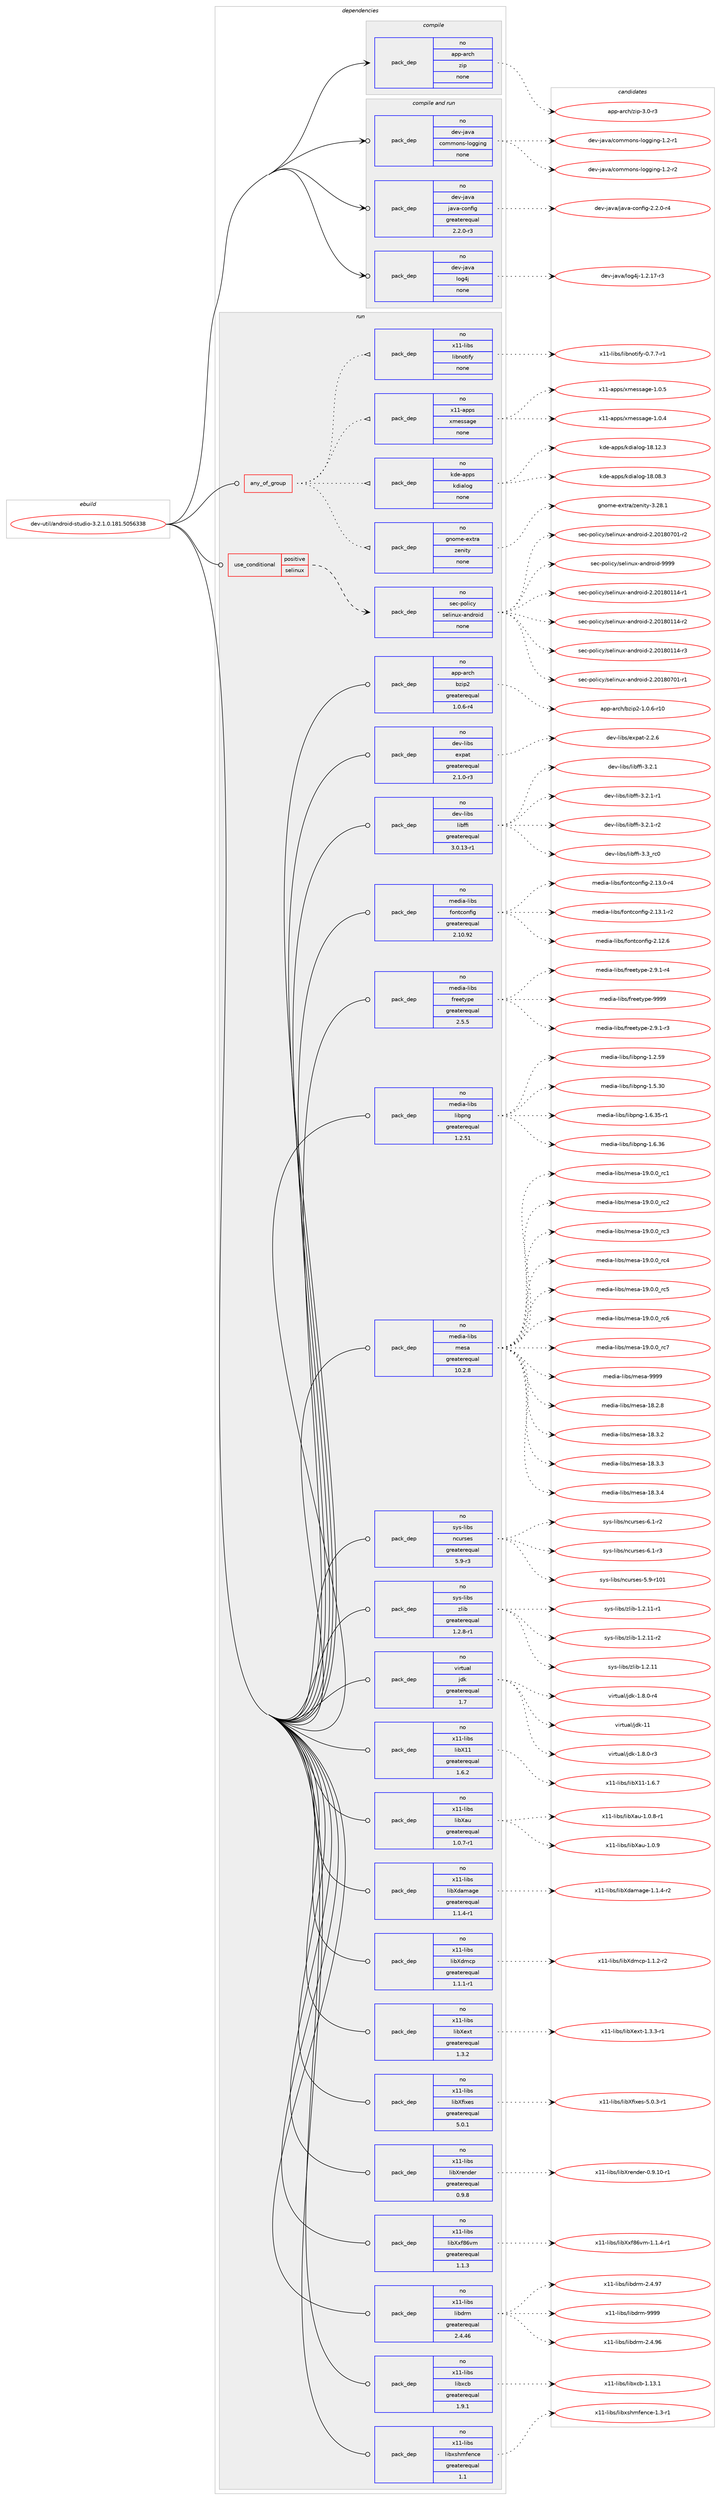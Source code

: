 digraph prolog {

# *************
# Graph options
# *************

newrank=true;
concentrate=true;
compound=true;
graph [rankdir=LR,fontname=Helvetica,fontsize=10,ranksep=1.5];#, ranksep=2.5, nodesep=0.2];
edge  [arrowhead=vee];
node  [fontname=Helvetica,fontsize=10];

# **********
# The ebuild
# **********

subgraph cluster_leftcol {
color=gray;
rank=same;
label=<<i>ebuild</i>>;
id [label="dev-util/android-studio-3.2.1.0.181.5056338", color=red, width=4, href="../dev-util/android-studio-3.2.1.0.181.5056338.svg"];
}

# ****************
# The dependencies
# ****************

subgraph cluster_midcol {
color=gray;
label=<<i>dependencies</i>>;
subgraph cluster_compile {
fillcolor="#eeeeee";
style=filled;
label=<<i>compile</i>>;
subgraph pack1093891 {
dependency1540532 [label=<<TABLE BORDER="0" CELLBORDER="1" CELLSPACING="0" CELLPADDING="4" WIDTH="220"><TR><TD ROWSPAN="6" CELLPADDING="30">pack_dep</TD></TR><TR><TD WIDTH="110">no</TD></TR><TR><TD>app-arch</TD></TR><TR><TD>zip</TD></TR><TR><TD>none</TD></TR><TR><TD></TD></TR></TABLE>>, shape=none, color=blue];
}
id:e -> dependency1540532:w [weight=20,style="solid",arrowhead="vee"];
}
subgraph cluster_compileandrun {
fillcolor="#eeeeee";
style=filled;
label=<<i>compile and run</i>>;
subgraph pack1093892 {
dependency1540533 [label=<<TABLE BORDER="0" CELLBORDER="1" CELLSPACING="0" CELLPADDING="4" WIDTH="220"><TR><TD ROWSPAN="6" CELLPADDING="30">pack_dep</TD></TR><TR><TD WIDTH="110">no</TD></TR><TR><TD>dev-java</TD></TR><TR><TD>commons-logging</TD></TR><TR><TD>none</TD></TR><TR><TD></TD></TR></TABLE>>, shape=none, color=blue];
}
id:e -> dependency1540533:w [weight=20,style="solid",arrowhead="odotvee"];
subgraph pack1093893 {
dependency1540534 [label=<<TABLE BORDER="0" CELLBORDER="1" CELLSPACING="0" CELLPADDING="4" WIDTH="220"><TR><TD ROWSPAN="6" CELLPADDING="30">pack_dep</TD></TR><TR><TD WIDTH="110">no</TD></TR><TR><TD>dev-java</TD></TR><TR><TD>java-config</TD></TR><TR><TD>greaterequal</TD></TR><TR><TD>2.2.0-r3</TD></TR></TABLE>>, shape=none, color=blue];
}
id:e -> dependency1540534:w [weight=20,style="solid",arrowhead="odotvee"];
subgraph pack1093894 {
dependency1540535 [label=<<TABLE BORDER="0" CELLBORDER="1" CELLSPACING="0" CELLPADDING="4" WIDTH="220"><TR><TD ROWSPAN="6" CELLPADDING="30">pack_dep</TD></TR><TR><TD WIDTH="110">no</TD></TR><TR><TD>dev-java</TD></TR><TR><TD>log4j</TD></TR><TR><TD>none</TD></TR><TR><TD></TD></TR></TABLE>>, shape=none, color=blue];
}
id:e -> dependency1540535:w [weight=20,style="solid",arrowhead="odotvee"];
}
subgraph cluster_run {
fillcolor="#eeeeee";
style=filled;
label=<<i>run</i>>;
subgraph any22996 {
dependency1540536 [label=<<TABLE BORDER="0" CELLBORDER="1" CELLSPACING="0" CELLPADDING="4"><TR><TD CELLPADDING="10">any_of_group</TD></TR></TABLE>>, shape=none, color=red];subgraph pack1093895 {
dependency1540537 [label=<<TABLE BORDER="0" CELLBORDER="1" CELLSPACING="0" CELLPADDING="4" WIDTH="220"><TR><TD ROWSPAN="6" CELLPADDING="30">pack_dep</TD></TR><TR><TD WIDTH="110">no</TD></TR><TR><TD>gnome-extra</TD></TR><TR><TD>zenity</TD></TR><TR><TD>none</TD></TR><TR><TD></TD></TR></TABLE>>, shape=none, color=blue];
}
dependency1540536:e -> dependency1540537:w [weight=20,style="dotted",arrowhead="oinv"];
subgraph pack1093896 {
dependency1540538 [label=<<TABLE BORDER="0" CELLBORDER="1" CELLSPACING="0" CELLPADDING="4" WIDTH="220"><TR><TD ROWSPAN="6" CELLPADDING="30">pack_dep</TD></TR><TR><TD WIDTH="110">no</TD></TR><TR><TD>kde-apps</TD></TR><TR><TD>kdialog</TD></TR><TR><TD>none</TD></TR><TR><TD></TD></TR></TABLE>>, shape=none, color=blue];
}
dependency1540536:e -> dependency1540538:w [weight=20,style="dotted",arrowhead="oinv"];
subgraph pack1093897 {
dependency1540539 [label=<<TABLE BORDER="0" CELLBORDER="1" CELLSPACING="0" CELLPADDING="4" WIDTH="220"><TR><TD ROWSPAN="6" CELLPADDING="30">pack_dep</TD></TR><TR><TD WIDTH="110">no</TD></TR><TR><TD>x11-apps</TD></TR><TR><TD>xmessage</TD></TR><TR><TD>none</TD></TR><TR><TD></TD></TR></TABLE>>, shape=none, color=blue];
}
dependency1540536:e -> dependency1540539:w [weight=20,style="dotted",arrowhead="oinv"];
subgraph pack1093898 {
dependency1540540 [label=<<TABLE BORDER="0" CELLBORDER="1" CELLSPACING="0" CELLPADDING="4" WIDTH="220"><TR><TD ROWSPAN="6" CELLPADDING="30">pack_dep</TD></TR><TR><TD WIDTH="110">no</TD></TR><TR><TD>x11-libs</TD></TR><TR><TD>libnotify</TD></TR><TR><TD>none</TD></TR><TR><TD></TD></TR></TABLE>>, shape=none, color=blue];
}
dependency1540536:e -> dependency1540540:w [weight=20,style="dotted",arrowhead="oinv"];
}
id:e -> dependency1540536:w [weight=20,style="solid",arrowhead="odot"];
subgraph cond423056 {
dependency1540541 [label=<<TABLE BORDER="0" CELLBORDER="1" CELLSPACING="0" CELLPADDING="4"><TR><TD ROWSPAN="3" CELLPADDING="10">use_conditional</TD></TR><TR><TD>positive</TD></TR><TR><TD>selinux</TD></TR></TABLE>>, shape=none, color=red];
subgraph pack1093899 {
dependency1540542 [label=<<TABLE BORDER="0" CELLBORDER="1" CELLSPACING="0" CELLPADDING="4" WIDTH="220"><TR><TD ROWSPAN="6" CELLPADDING="30">pack_dep</TD></TR><TR><TD WIDTH="110">no</TD></TR><TR><TD>sec-policy</TD></TR><TR><TD>selinux-android</TD></TR><TR><TD>none</TD></TR><TR><TD></TD></TR></TABLE>>, shape=none, color=blue];
}
dependency1540541:e -> dependency1540542:w [weight=20,style="dashed",arrowhead="vee"];
}
id:e -> dependency1540541:w [weight=20,style="solid",arrowhead="odot"];
subgraph pack1093900 {
dependency1540543 [label=<<TABLE BORDER="0" CELLBORDER="1" CELLSPACING="0" CELLPADDING="4" WIDTH="220"><TR><TD ROWSPAN="6" CELLPADDING="30">pack_dep</TD></TR><TR><TD WIDTH="110">no</TD></TR><TR><TD>app-arch</TD></TR><TR><TD>bzip2</TD></TR><TR><TD>greaterequal</TD></TR><TR><TD>1.0.6-r4</TD></TR></TABLE>>, shape=none, color=blue];
}
id:e -> dependency1540543:w [weight=20,style="solid",arrowhead="odot"];
subgraph pack1093901 {
dependency1540544 [label=<<TABLE BORDER="0" CELLBORDER="1" CELLSPACING="0" CELLPADDING="4" WIDTH="220"><TR><TD ROWSPAN="6" CELLPADDING="30">pack_dep</TD></TR><TR><TD WIDTH="110">no</TD></TR><TR><TD>dev-libs</TD></TR><TR><TD>expat</TD></TR><TR><TD>greaterequal</TD></TR><TR><TD>2.1.0-r3</TD></TR></TABLE>>, shape=none, color=blue];
}
id:e -> dependency1540544:w [weight=20,style="solid",arrowhead="odot"];
subgraph pack1093902 {
dependency1540545 [label=<<TABLE BORDER="0" CELLBORDER="1" CELLSPACING="0" CELLPADDING="4" WIDTH="220"><TR><TD ROWSPAN="6" CELLPADDING="30">pack_dep</TD></TR><TR><TD WIDTH="110">no</TD></TR><TR><TD>dev-libs</TD></TR><TR><TD>libffi</TD></TR><TR><TD>greaterequal</TD></TR><TR><TD>3.0.13-r1</TD></TR></TABLE>>, shape=none, color=blue];
}
id:e -> dependency1540545:w [weight=20,style="solid",arrowhead="odot"];
subgraph pack1093903 {
dependency1540546 [label=<<TABLE BORDER="0" CELLBORDER="1" CELLSPACING="0" CELLPADDING="4" WIDTH="220"><TR><TD ROWSPAN="6" CELLPADDING="30">pack_dep</TD></TR><TR><TD WIDTH="110">no</TD></TR><TR><TD>media-libs</TD></TR><TR><TD>fontconfig</TD></TR><TR><TD>greaterequal</TD></TR><TR><TD>2.10.92</TD></TR></TABLE>>, shape=none, color=blue];
}
id:e -> dependency1540546:w [weight=20,style="solid",arrowhead="odot"];
subgraph pack1093904 {
dependency1540547 [label=<<TABLE BORDER="0" CELLBORDER="1" CELLSPACING="0" CELLPADDING="4" WIDTH="220"><TR><TD ROWSPAN="6" CELLPADDING="30">pack_dep</TD></TR><TR><TD WIDTH="110">no</TD></TR><TR><TD>media-libs</TD></TR><TR><TD>freetype</TD></TR><TR><TD>greaterequal</TD></TR><TR><TD>2.5.5</TD></TR></TABLE>>, shape=none, color=blue];
}
id:e -> dependency1540547:w [weight=20,style="solid",arrowhead="odot"];
subgraph pack1093905 {
dependency1540548 [label=<<TABLE BORDER="0" CELLBORDER="1" CELLSPACING="0" CELLPADDING="4" WIDTH="220"><TR><TD ROWSPAN="6" CELLPADDING="30">pack_dep</TD></TR><TR><TD WIDTH="110">no</TD></TR><TR><TD>media-libs</TD></TR><TR><TD>libpng</TD></TR><TR><TD>greaterequal</TD></TR><TR><TD>1.2.51</TD></TR></TABLE>>, shape=none, color=blue];
}
id:e -> dependency1540548:w [weight=20,style="solid",arrowhead="odot"];
subgraph pack1093906 {
dependency1540549 [label=<<TABLE BORDER="0" CELLBORDER="1" CELLSPACING="0" CELLPADDING="4" WIDTH="220"><TR><TD ROWSPAN="6" CELLPADDING="30">pack_dep</TD></TR><TR><TD WIDTH="110">no</TD></TR><TR><TD>media-libs</TD></TR><TR><TD>mesa</TD></TR><TR><TD>greaterequal</TD></TR><TR><TD>10.2.8</TD></TR></TABLE>>, shape=none, color=blue];
}
id:e -> dependency1540549:w [weight=20,style="solid",arrowhead="odot"];
subgraph pack1093907 {
dependency1540550 [label=<<TABLE BORDER="0" CELLBORDER="1" CELLSPACING="0" CELLPADDING="4" WIDTH="220"><TR><TD ROWSPAN="6" CELLPADDING="30">pack_dep</TD></TR><TR><TD WIDTH="110">no</TD></TR><TR><TD>sys-libs</TD></TR><TR><TD>ncurses</TD></TR><TR><TD>greaterequal</TD></TR><TR><TD>5.9-r3</TD></TR></TABLE>>, shape=none, color=blue];
}
id:e -> dependency1540550:w [weight=20,style="solid",arrowhead="odot"];
subgraph pack1093908 {
dependency1540551 [label=<<TABLE BORDER="0" CELLBORDER="1" CELLSPACING="0" CELLPADDING="4" WIDTH="220"><TR><TD ROWSPAN="6" CELLPADDING="30">pack_dep</TD></TR><TR><TD WIDTH="110">no</TD></TR><TR><TD>sys-libs</TD></TR><TR><TD>zlib</TD></TR><TR><TD>greaterequal</TD></TR><TR><TD>1.2.8-r1</TD></TR></TABLE>>, shape=none, color=blue];
}
id:e -> dependency1540551:w [weight=20,style="solid",arrowhead="odot"];
subgraph pack1093909 {
dependency1540552 [label=<<TABLE BORDER="0" CELLBORDER="1" CELLSPACING="0" CELLPADDING="4" WIDTH="220"><TR><TD ROWSPAN="6" CELLPADDING="30">pack_dep</TD></TR><TR><TD WIDTH="110">no</TD></TR><TR><TD>virtual</TD></TR><TR><TD>jdk</TD></TR><TR><TD>greaterequal</TD></TR><TR><TD>1.7</TD></TR></TABLE>>, shape=none, color=blue];
}
id:e -> dependency1540552:w [weight=20,style="solid",arrowhead="odot"];
subgraph pack1093910 {
dependency1540553 [label=<<TABLE BORDER="0" CELLBORDER="1" CELLSPACING="0" CELLPADDING="4" WIDTH="220"><TR><TD ROWSPAN="6" CELLPADDING="30">pack_dep</TD></TR><TR><TD WIDTH="110">no</TD></TR><TR><TD>x11-libs</TD></TR><TR><TD>libX11</TD></TR><TR><TD>greaterequal</TD></TR><TR><TD>1.6.2</TD></TR></TABLE>>, shape=none, color=blue];
}
id:e -> dependency1540553:w [weight=20,style="solid",arrowhead="odot"];
subgraph pack1093911 {
dependency1540554 [label=<<TABLE BORDER="0" CELLBORDER="1" CELLSPACING="0" CELLPADDING="4" WIDTH="220"><TR><TD ROWSPAN="6" CELLPADDING="30">pack_dep</TD></TR><TR><TD WIDTH="110">no</TD></TR><TR><TD>x11-libs</TD></TR><TR><TD>libXau</TD></TR><TR><TD>greaterequal</TD></TR><TR><TD>1.0.7-r1</TD></TR></TABLE>>, shape=none, color=blue];
}
id:e -> dependency1540554:w [weight=20,style="solid",arrowhead="odot"];
subgraph pack1093912 {
dependency1540555 [label=<<TABLE BORDER="0" CELLBORDER="1" CELLSPACING="0" CELLPADDING="4" WIDTH="220"><TR><TD ROWSPAN="6" CELLPADDING="30">pack_dep</TD></TR><TR><TD WIDTH="110">no</TD></TR><TR><TD>x11-libs</TD></TR><TR><TD>libXdamage</TD></TR><TR><TD>greaterequal</TD></TR><TR><TD>1.1.4-r1</TD></TR></TABLE>>, shape=none, color=blue];
}
id:e -> dependency1540555:w [weight=20,style="solid",arrowhead="odot"];
subgraph pack1093913 {
dependency1540556 [label=<<TABLE BORDER="0" CELLBORDER="1" CELLSPACING="0" CELLPADDING="4" WIDTH="220"><TR><TD ROWSPAN="6" CELLPADDING="30">pack_dep</TD></TR><TR><TD WIDTH="110">no</TD></TR><TR><TD>x11-libs</TD></TR><TR><TD>libXdmcp</TD></TR><TR><TD>greaterequal</TD></TR><TR><TD>1.1.1-r1</TD></TR></TABLE>>, shape=none, color=blue];
}
id:e -> dependency1540556:w [weight=20,style="solid",arrowhead="odot"];
subgraph pack1093914 {
dependency1540557 [label=<<TABLE BORDER="0" CELLBORDER="1" CELLSPACING="0" CELLPADDING="4" WIDTH="220"><TR><TD ROWSPAN="6" CELLPADDING="30">pack_dep</TD></TR><TR><TD WIDTH="110">no</TD></TR><TR><TD>x11-libs</TD></TR><TR><TD>libXext</TD></TR><TR><TD>greaterequal</TD></TR><TR><TD>1.3.2</TD></TR></TABLE>>, shape=none, color=blue];
}
id:e -> dependency1540557:w [weight=20,style="solid",arrowhead="odot"];
subgraph pack1093915 {
dependency1540558 [label=<<TABLE BORDER="0" CELLBORDER="1" CELLSPACING="0" CELLPADDING="4" WIDTH="220"><TR><TD ROWSPAN="6" CELLPADDING="30">pack_dep</TD></TR><TR><TD WIDTH="110">no</TD></TR><TR><TD>x11-libs</TD></TR><TR><TD>libXfixes</TD></TR><TR><TD>greaterequal</TD></TR><TR><TD>5.0.1</TD></TR></TABLE>>, shape=none, color=blue];
}
id:e -> dependency1540558:w [weight=20,style="solid",arrowhead="odot"];
subgraph pack1093916 {
dependency1540559 [label=<<TABLE BORDER="0" CELLBORDER="1" CELLSPACING="0" CELLPADDING="4" WIDTH="220"><TR><TD ROWSPAN="6" CELLPADDING="30">pack_dep</TD></TR><TR><TD WIDTH="110">no</TD></TR><TR><TD>x11-libs</TD></TR><TR><TD>libXrender</TD></TR><TR><TD>greaterequal</TD></TR><TR><TD>0.9.8</TD></TR></TABLE>>, shape=none, color=blue];
}
id:e -> dependency1540559:w [weight=20,style="solid",arrowhead="odot"];
subgraph pack1093917 {
dependency1540560 [label=<<TABLE BORDER="0" CELLBORDER="1" CELLSPACING="0" CELLPADDING="4" WIDTH="220"><TR><TD ROWSPAN="6" CELLPADDING="30">pack_dep</TD></TR><TR><TD WIDTH="110">no</TD></TR><TR><TD>x11-libs</TD></TR><TR><TD>libXxf86vm</TD></TR><TR><TD>greaterequal</TD></TR><TR><TD>1.1.3</TD></TR></TABLE>>, shape=none, color=blue];
}
id:e -> dependency1540560:w [weight=20,style="solid",arrowhead="odot"];
subgraph pack1093918 {
dependency1540561 [label=<<TABLE BORDER="0" CELLBORDER="1" CELLSPACING="0" CELLPADDING="4" WIDTH="220"><TR><TD ROWSPAN="6" CELLPADDING="30">pack_dep</TD></TR><TR><TD WIDTH="110">no</TD></TR><TR><TD>x11-libs</TD></TR><TR><TD>libdrm</TD></TR><TR><TD>greaterequal</TD></TR><TR><TD>2.4.46</TD></TR></TABLE>>, shape=none, color=blue];
}
id:e -> dependency1540561:w [weight=20,style="solid",arrowhead="odot"];
subgraph pack1093919 {
dependency1540562 [label=<<TABLE BORDER="0" CELLBORDER="1" CELLSPACING="0" CELLPADDING="4" WIDTH="220"><TR><TD ROWSPAN="6" CELLPADDING="30">pack_dep</TD></TR><TR><TD WIDTH="110">no</TD></TR><TR><TD>x11-libs</TD></TR><TR><TD>libxcb</TD></TR><TR><TD>greaterequal</TD></TR><TR><TD>1.9.1</TD></TR></TABLE>>, shape=none, color=blue];
}
id:e -> dependency1540562:w [weight=20,style="solid",arrowhead="odot"];
subgraph pack1093920 {
dependency1540563 [label=<<TABLE BORDER="0" CELLBORDER="1" CELLSPACING="0" CELLPADDING="4" WIDTH="220"><TR><TD ROWSPAN="6" CELLPADDING="30">pack_dep</TD></TR><TR><TD WIDTH="110">no</TD></TR><TR><TD>x11-libs</TD></TR><TR><TD>libxshmfence</TD></TR><TR><TD>greaterequal</TD></TR><TR><TD>1.1</TD></TR></TABLE>>, shape=none, color=blue];
}
id:e -> dependency1540563:w [weight=20,style="solid",arrowhead="odot"];
}
}

# **************
# The candidates
# **************

subgraph cluster_choices {
rank=same;
color=gray;
label=<<i>candidates</i>>;

subgraph choice1093891 {
color=black;
nodesep=1;
choice9711211245971149910447122105112455146484511451 [label="app-arch/zip-3.0-r3", color=red, width=4,href="../app-arch/zip-3.0-r3.svg"];
dependency1540532:e -> choice9711211245971149910447122105112455146484511451:w [style=dotted,weight="100"];
}
subgraph choice1093892 {
color=black;
nodesep=1;
choice100101118451069711897479911110910911111011545108111103103105110103454946504511449 [label="dev-java/commons-logging-1.2-r1", color=red, width=4,href="../dev-java/commons-logging-1.2-r1.svg"];
choice100101118451069711897479911110910911111011545108111103103105110103454946504511450 [label="dev-java/commons-logging-1.2-r2", color=red, width=4,href="../dev-java/commons-logging-1.2-r2.svg"];
dependency1540533:e -> choice100101118451069711897479911110910911111011545108111103103105110103454946504511449:w [style=dotted,weight="100"];
dependency1540533:e -> choice100101118451069711897479911110910911111011545108111103103105110103454946504511450:w [style=dotted,weight="100"];
}
subgraph choice1093893 {
color=black;
nodesep=1;
choice10010111845106971189747106971189745991111101021051034550465046484511452 [label="dev-java/java-config-2.2.0-r4", color=red, width=4,href="../dev-java/java-config-2.2.0-r4.svg"];
dependency1540534:e -> choice10010111845106971189747106971189745991111101021051034550465046484511452:w [style=dotted,weight="100"];
}
subgraph choice1093894 {
color=black;
nodesep=1;
choice1001011184510697118974710811110352106454946504649554511451 [label="dev-java/log4j-1.2.17-r3", color=red, width=4,href="../dev-java/log4j-1.2.17-r3.svg"];
dependency1540535:e -> choice1001011184510697118974710811110352106454946504649554511451:w [style=dotted,weight="100"];
}
subgraph choice1093895 {
color=black;
nodesep=1;
choice10311011110910145101120116114974712210111010511612145514650564649 [label="gnome-extra/zenity-3.28.1", color=red, width=4,href="../gnome-extra/zenity-3.28.1.svg"];
dependency1540537:e -> choice10311011110910145101120116114974712210111010511612145514650564649:w [style=dotted,weight="100"];
}
subgraph choice1093896 {
color=black;
nodesep=1;
choice107100101459711211211547107100105971081111034549564648564651 [label="kde-apps/kdialog-18.08.3", color=red, width=4,href="../kde-apps/kdialog-18.08.3.svg"];
choice107100101459711211211547107100105971081111034549564649504651 [label="kde-apps/kdialog-18.12.3", color=red, width=4,href="../kde-apps/kdialog-18.12.3.svg"];
dependency1540538:e -> choice107100101459711211211547107100105971081111034549564648564651:w [style=dotted,weight="100"];
dependency1540538:e -> choice107100101459711211211547107100105971081111034549564649504651:w [style=dotted,weight="100"];
}
subgraph choice1093897 {
color=black;
nodesep=1;
choice120494945971121121154712010910111511597103101454946484652 [label="x11-apps/xmessage-1.0.4", color=red, width=4,href="../x11-apps/xmessage-1.0.4.svg"];
choice120494945971121121154712010910111511597103101454946484653 [label="x11-apps/xmessage-1.0.5", color=red, width=4,href="../x11-apps/xmessage-1.0.5.svg"];
dependency1540539:e -> choice120494945971121121154712010910111511597103101454946484652:w [style=dotted,weight="100"];
dependency1540539:e -> choice120494945971121121154712010910111511597103101454946484653:w [style=dotted,weight="100"];
}
subgraph choice1093898 {
color=black;
nodesep=1;
choice1204949451081059811547108105981101111161051021214548465546554511449 [label="x11-libs/libnotify-0.7.7-r1", color=red, width=4,href="../x11-libs/libnotify-0.7.7-r1.svg"];
dependency1540540:e -> choice1204949451081059811547108105981101111161051021214548465546554511449:w [style=dotted,weight="100"];
}
subgraph choice1093899 {
color=black;
nodesep=1;
choice11510199451121111081059912147115101108105110117120459711010011411110510045504650484956484949524511449 [label="sec-policy/selinux-android-2.20180114-r1", color=red, width=4,href="../sec-policy/selinux-android-2.20180114-r1.svg"];
choice11510199451121111081059912147115101108105110117120459711010011411110510045504650484956484949524511450 [label="sec-policy/selinux-android-2.20180114-r2", color=red, width=4,href="../sec-policy/selinux-android-2.20180114-r2.svg"];
choice11510199451121111081059912147115101108105110117120459711010011411110510045504650484956484949524511451 [label="sec-policy/selinux-android-2.20180114-r3", color=red, width=4,href="../sec-policy/selinux-android-2.20180114-r3.svg"];
choice11510199451121111081059912147115101108105110117120459711010011411110510045504650484956485548494511449 [label="sec-policy/selinux-android-2.20180701-r1", color=red, width=4,href="../sec-policy/selinux-android-2.20180701-r1.svg"];
choice11510199451121111081059912147115101108105110117120459711010011411110510045504650484956485548494511450 [label="sec-policy/selinux-android-2.20180701-r2", color=red, width=4,href="../sec-policy/selinux-android-2.20180701-r2.svg"];
choice1151019945112111108105991214711510110810511011712045971101001141111051004557575757 [label="sec-policy/selinux-android-9999", color=red, width=4,href="../sec-policy/selinux-android-9999.svg"];
dependency1540542:e -> choice11510199451121111081059912147115101108105110117120459711010011411110510045504650484956484949524511449:w [style=dotted,weight="100"];
dependency1540542:e -> choice11510199451121111081059912147115101108105110117120459711010011411110510045504650484956484949524511450:w [style=dotted,weight="100"];
dependency1540542:e -> choice11510199451121111081059912147115101108105110117120459711010011411110510045504650484956484949524511451:w [style=dotted,weight="100"];
dependency1540542:e -> choice11510199451121111081059912147115101108105110117120459711010011411110510045504650484956485548494511449:w [style=dotted,weight="100"];
dependency1540542:e -> choice11510199451121111081059912147115101108105110117120459711010011411110510045504650484956485548494511450:w [style=dotted,weight="100"];
dependency1540542:e -> choice1151019945112111108105991214711510110810511011712045971101001141111051004557575757:w [style=dotted,weight="100"];
}
subgraph choice1093900 {
color=black;
nodesep=1;
choice97112112459711499104479812210511250454946484654451144948 [label="app-arch/bzip2-1.0.6-r10", color=red, width=4,href="../app-arch/bzip2-1.0.6-r10.svg"];
dependency1540543:e -> choice97112112459711499104479812210511250454946484654451144948:w [style=dotted,weight="100"];
}
subgraph choice1093901 {
color=black;
nodesep=1;
choice10010111845108105981154710112011297116455046504654 [label="dev-libs/expat-2.2.6", color=red, width=4,href="../dev-libs/expat-2.2.6.svg"];
dependency1540544:e -> choice10010111845108105981154710112011297116455046504654:w [style=dotted,weight="100"];
}
subgraph choice1093902 {
color=black;
nodesep=1;
choice10010111845108105981154710810598102102105455146504649 [label="dev-libs/libffi-3.2.1", color=red, width=4,href="../dev-libs/libffi-3.2.1.svg"];
choice100101118451081059811547108105981021021054551465046494511449 [label="dev-libs/libffi-3.2.1-r1", color=red, width=4,href="../dev-libs/libffi-3.2.1-r1.svg"];
choice100101118451081059811547108105981021021054551465046494511450 [label="dev-libs/libffi-3.2.1-r2", color=red, width=4,href="../dev-libs/libffi-3.2.1-r2.svg"];
choice1001011184510810598115471081059810210210545514651951149948 [label="dev-libs/libffi-3.3_rc0", color=red, width=4,href="../dev-libs/libffi-3.3_rc0.svg"];
dependency1540545:e -> choice10010111845108105981154710810598102102105455146504649:w [style=dotted,weight="100"];
dependency1540545:e -> choice100101118451081059811547108105981021021054551465046494511449:w [style=dotted,weight="100"];
dependency1540545:e -> choice100101118451081059811547108105981021021054551465046494511450:w [style=dotted,weight="100"];
dependency1540545:e -> choice1001011184510810598115471081059810210210545514651951149948:w [style=dotted,weight="100"];
}
subgraph choice1093903 {
color=black;
nodesep=1;
choice109101100105974510810598115471021111101169911111010210510345504649504654 [label="media-libs/fontconfig-2.12.6", color=red, width=4,href="../media-libs/fontconfig-2.12.6.svg"];
choice1091011001059745108105981154710211111011699111110102105103455046495146484511452 [label="media-libs/fontconfig-2.13.0-r4", color=red, width=4,href="../media-libs/fontconfig-2.13.0-r4.svg"];
choice1091011001059745108105981154710211111011699111110102105103455046495146494511450 [label="media-libs/fontconfig-2.13.1-r2", color=red, width=4,href="../media-libs/fontconfig-2.13.1-r2.svg"];
dependency1540546:e -> choice109101100105974510810598115471021111101169911111010210510345504649504654:w [style=dotted,weight="100"];
dependency1540546:e -> choice1091011001059745108105981154710211111011699111110102105103455046495146484511452:w [style=dotted,weight="100"];
dependency1540546:e -> choice1091011001059745108105981154710211111011699111110102105103455046495146494511450:w [style=dotted,weight="100"];
}
subgraph choice1093904 {
color=black;
nodesep=1;
choice109101100105974510810598115471021141011011161211121014550465746494511451 [label="media-libs/freetype-2.9.1-r3", color=red, width=4,href="../media-libs/freetype-2.9.1-r3.svg"];
choice109101100105974510810598115471021141011011161211121014550465746494511452 [label="media-libs/freetype-2.9.1-r4", color=red, width=4,href="../media-libs/freetype-2.9.1-r4.svg"];
choice109101100105974510810598115471021141011011161211121014557575757 [label="media-libs/freetype-9999", color=red, width=4,href="../media-libs/freetype-9999.svg"];
dependency1540547:e -> choice109101100105974510810598115471021141011011161211121014550465746494511451:w [style=dotted,weight="100"];
dependency1540547:e -> choice109101100105974510810598115471021141011011161211121014550465746494511452:w [style=dotted,weight="100"];
dependency1540547:e -> choice109101100105974510810598115471021141011011161211121014557575757:w [style=dotted,weight="100"];
}
subgraph choice1093905 {
color=black;
nodesep=1;
choice109101100105974510810598115471081059811211010345494650465357 [label="media-libs/libpng-1.2.59", color=red, width=4,href="../media-libs/libpng-1.2.59.svg"];
choice109101100105974510810598115471081059811211010345494653465148 [label="media-libs/libpng-1.5.30", color=red, width=4,href="../media-libs/libpng-1.5.30.svg"];
choice1091011001059745108105981154710810598112110103454946544651534511449 [label="media-libs/libpng-1.6.35-r1", color=red, width=4,href="../media-libs/libpng-1.6.35-r1.svg"];
choice109101100105974510810598115471081059811211010345494654465154 [label="media-libs/libpng-1.6.36", color=red, width=4,href="../media-libs/libpng-1.6.36.svg"];
dependency1540548:e -> choice109101100105974510810598115471081059811211010345494650465357:w [style=dotted,weight="100"];
dependency1540548:e -> choice109101100105974510810598115471081059811211010345494653465148:w [style=dotted,weight="100"];
dependency1540548:e -> choice1091011001059745108105981154710810598112110103454946544651534511449:w [style=dotted,weight="100"];
dependency1540548:e -> choice109101100105974510810598115471081059811211010345494654465154:w [style=dotted,weight="100"];
}
subgraph choice1093906 {
color=black;
nodesep=1;
choice109101100105974510810598115471091011159745495646504656 [label="media-libs/mesa-18.2.8", color=red, width=4,href="../media-libs/mesa-18.2.8.svg"];
choice109101100105974510810598115471091011159745495646514650 [label="media-libs/mesa-18.3.2", color=red, width=4,href="../media-libs/mesa-18.3.2.svg"];
choice109101100105974510810598115471091011159745495646514651 [label="media-libs/mesa-18.3.3", color=red, width=4,href="../media-libs/mesa-18.3.3.svg"];
choice109101100105974510810598115471091011159745495646514652 [label="media-libs/mesa-18.3.4", color=red, width=4,href="../media-libs/mesa-18.3.4.svg"];
choice109101100105974510810598115471091011159745495746484648951149949 [label="media-libs/mesa-19.0.0_rc1", color=red, width=4,href="../media-libs/mesa-19.0.0_rc1.svg"];
choice109101100105974510810598115471091011159745495746484648951149950 [label="media-libs/mesa-19.0.0_rc2", color=red, width=4,href="../media-libs/mesa-19.0.0_rc2.svg"];
choice109101100105974510810598115471091011159745495746484648951149951 [label="media-libs/mesa-19.0.0_rc3", color=red, width=4,href="../media-libs/mesa-19.0.0_rc3.svg"];
choice109101100105974510810598115471091011159745495746484648951149952 [label="media-libs/mesa-19.0.0_rc4", color=red, width=4,href="../media-libs/mesa-19.0.0_rc4.svg"];
choice109101100105974510810598115471091011159745495746484648951149953 [label="media-libs/mesa-19.0.0_rc5", color=red, width=4,href="../media-libs/mesa-19.0.0_rc5.svg"];
choice109101100105974510810598115471091011159745495746484648951149954 [label="media-libs/mesa-19.0.0_rc6", color=red, width=4,href="../media-libs/mesa-19.0.0_rc6.svg"];
choice109101100105974510810598115471091011159745495746484648951149955 [label="media-libs/mesa-19.0.0_rc7", color=red, width=4,href="../media-libs/mesa-19.0.0_rc7.svg"];
choice10910110010597451081059811547109101115974557575757 [label="media-libs/mesa-9999", color=red, width=4,href="../media-libs/mesa-9999.svg"];
dependency1540549:e -> choice109101100105974510810598115471091011159745495646504656:w [style=dotted,weight="100"];
dependency1540549:e -> choice109101100105974510810598115471091011159745495646514650:w [style=dotted,weight="100"];
dependency1540549:e -> choice109101100105974510810598115471091011159745495646514651:w [style=dotted,weight="100"];
dependency1540549:e -> choice109101100105974510810598115471091011159745495646514652:w [style=dotted,weight="100"];
dependency1540549:e -> choice109101100105974510810598115471091011159745495746484648951149949:w [style=dotted,weight="100"];
dependency1540549:e -> choice109101100105974510810598115471091011159745495746484648951149950:w [style=dotted,weight="100"];
dependency1540549:e -> choice109101100105974510810598115471091011159745495746484648951149951:w [style=dotted,weight="100"];
dependency1540549:e -> choice109101100105974510810598115471091011159745495746484648951149952:w [style=dotted,weight="100"];
dependency1540549:e -> choice109101100105974510810598115471091011159745495746484648951149953:w [style=dotted,weight="100"];
dependency1540549:e -> choice109101100105974510810598115471091011159745495746484648951149954:w [style=dotted,weight="100"];
dependency1540549:e -> choice109101100105974510810598115471091011159745495746484648951149955:w [style=dotted,weight="100"];
dependency1540549:e -> choice10910110010597451081059811547109101115974557575757:w [style=dotted,weight="100"];
}
subgraph choice1093907 {
color=black;
nodesep=1;
choice115121115451081059811547110991171141151011154553465745114494849 [label="sys-libs/ncurses-5.9-r101", color=red, width=4,href="../sys-libs/ncurses-5.9-r101.svg"];
choice11512111545108105981154711099117114115101115455446494511450 [label="sys-libs/ncurses-6.1-r2", color=red, width=4,href="../sys-libs/ncurses-6.1-r2.svg"];
choice11512111545108105981154711099117114115101115455446494511451 [label="sys-libs/ncurses-6.1-r3", color=red, width=4,href="../sys-libs/ncurses-6.1-r3.svg"];
dependency1540550:e -> choice115121115451081059811547110991171141151011154553465745114494849:w [style=dotted,weight="100"];
dependency1540550:e -> choice11512111545108105981154711099117114115101115455446494511450:w [style=dotted,weight="100"];
dependency1540550:e -> choice11512111545108105981154711099117114115101115455446494511451:w [style=dotted,weight="100"];
}
subgraph choice1093908 {
color=black;
nodesep=1;
choice1151211154510810598115471221081059845494650464949 [label="sys-libs/zlib-1.2.11", color=red, width=4,href="../sys-libs/zlib-1.2.11.svg"];
choice11512111545108105981154712210810598454946504649494511449 [label="sys-libs/zlib-1.2.11-r1", color=red, width=4,href="../sys-libs/zlib-1.2.11-r1.svg"];
choice11512111545108105981154712210810598454946504649494511450 [label="sys-libs/zlib-1.2.11-r2", color=red, width=4,href="../sys-libs/zlib-1.2.11-r2.svg"];
dependency1540551:e -> choice1151211154510810598115471221081059845494650464949:w [style=dotted,weight="100"];
dependency1540551:e -> choice11512111545108105981154712210810598454946504649494511449:w [style=dotted,weight="100"];
dependency1540551:e -> choice11512111545108105981154712210810598454946504649494511450:w [style=dotted,weight="100"];
}
subgraph choice1093909 {
color=black;
nodesep=1;
choice11810511411611797108471061001074549465646484511451 [label="virtual/jdk-1.8.0-r3", color=red, width=4,href="../virtual/jdk-1.8.0-r3.svg"];
choice11810511411611797108471061001074549465646484511452 [label="virtual/jdk-1.8.0-r4", color=red, width=4,href="../virtual/jdk-1.8.0-r4.svg"];
choice1181051141161179710847106100107454949 [label="virtual/jdk-11", color=red, width=4,href="../virtual/jdk-11.svg"];
dependency1540552:e -> choice11810511411611797108471061001074549465646484511451:w [style=dotted,weight="100"];
dependency1540552:e -> choice11810511411611797108471061001074549465646484511452:w [style=dotted,weight="100"];
dependency1540552:e -> choice1181051141161179710847106100107454949:w [style=dotted,weight="100"];
}
subgraph choice1093910 {
color=black;
nodesep=1;
choice120494945108105981154710810598884949454946544655 [label="x11-libs/libX11-1.6.7", color=red, width=4,href="../x11-libs/libX11-1.6.7.svg"];
dependency1540553:e -> choice120494945108105981154710810598884949454946544655:w [style=dotted,weight="100"];
}
subgraph choice1093911 {
color=black;
nodesep=1;
choice12049494510810598115471081059888971174549464846564511449 [label="x11-libs/libXau-1.0.8-r1", color=red, width=4,href="../x11-libs/libXau-1.0.8-r1.svg"];
choice1204949451081059811547108105988897117454946484657 [label="x11-libs/libXau-1.0.9", color=red, width=4,href="../x11-libs/libXau-1.0.9.svg"];
dependency1540554:e -> choice12049494510810598115471081059888971174549464846564511449:w [style=dotted,weight="100"];
dependency1540554:e -> choice1204949451081059811547108105988897117454946484657:w [style=dotted,weight="100"];
}
subgraph choice1093912 {
color=black;
nodesep=1;
choice1204949451081059811547108105988810097109971031014549464946524511450 [label="x11-libs/libXdamage-1.1.4-r2", color=red, width=4,href="../x11-libs/libXdamage-1.1.4-r2.svg"];
dependency1540555:e -> choice1204949451081059811547108105988810097109971031014549464946524511450:w [style=dotted,weight="100"];
}
subgraph choice1093913 {
color=black;
nodesep=1;
choice12049494510810598115471081059888100109991124549464946504511450 [label="x11-libs/libXdmcp-1.1.2-r2", color=red, width=4,href="../x11-libs/libXdmcp-1.1.2-r2.svg"];
dependency1540556:e -> choice12049494510810598115471081059888100109991124549464946504511450:w [style=dotted,weight="100"];
}
subgraph choice1093914 {
color=black;
nodesep=1;
choice120494945108105981154710810598881011201164549465146514511449 [label="x11-libs/libXext-1.3.3-r1", color=red, width=4,href="../x11-libs/libXext-1.3.3-r1.svg"];
dependency1540557:e -> choice120494945108105981154710810598881011201164549465146514511449:w [style=dotted,weight="100"];
}
subgraph choice1093915 {
color=black;
nodesep=1;
choice120494945108105981154710810598881021051201011154553464846514511449 [label="x11-libs/libXfixes-5.0.3-r1", color=red, width=4,href="../x11-libs/libXfixes-5.0.3-r1.svg"];
dependency1540558:e -> choice120494945108105981154710810598881021051201011154553464846514511449:w [style=dotted,weight="100"];
}
subgraph choice1093916 {
color=black;
nodesep=1;
choice12049494510810598115471081059888114101110100101114454846574649484511449 [label="x11-libs/libXrender-0.9.10-r1", color=red, width=4,href="../x11-libs/libXrender-0.9.10-r1.svg"];
dependency1540559:e -> choice12049494510810598115471081059888114101110100101114454846574649484511449:w [style=dotted,weight="100"];
}
subgraph choice1093917 {
color=black;
nodesep=1;
choice1204949451081059811547108105988812010256541181094549464946524511449 [label="x11-libs/libXxf86vm-1.1.4-r1", color=red, width=4,href="../x11-libs/libXxf86vm-1.1.4-r1.svg"];
dependency1540560:e -> choice1204949451081059811547108105988812010256541181094549464946524511449:w [style=dotted,weight="100"];
}
subgraph choice1093918 {
color=black;
nodesep=1;
choice12049494510810598115471081059810011410945504652465754 [label="x11-libs/libdrm-2.4.96", color=red, width=4,href="../x11-libs/libdrm-2.4.96.svg"];
choice12049494510810598115471081059810011410945504652465755 [label="x11-libs/libdrm-2.4.97", color=red, width=4,href="../x11-libs/libdrm-2.4.97.svg"];
choice1204949451081059811547108105981001141094557575757 [label="x11-libs/libdrm-9999", color=red, width=4,href="../x11-libs/libdrm-9999.svg"];
dependency1540561:e -> choice12049494510810598115471081059810011410945504652465754:w [style=dotted,weight="100"];
dependency1540561:e -> choice12049494510810598115471081059810011410945504652465755:w [style=dotted,weight="100"];
dependency1540561:e -> choice1204949451081059811547108105981001141094557575757:w [style=dotted,weight="100"];
}
subgraph choice1093919 {
color=black;
nodesep=1;
choice120494945108105981154710810598120999845494649514649 [label="x11-libs/libxcb-1.13.1", color=red, width=4,href="../x11-libs/libxcb-1.13.1.svg"];
dependency1540562:e -> choice120494945108105981154710810598120999845494649514649:w [style=dotted,weight="100"];
}
subgraph choice1093920 {
color=black;
nodesep=1;
choice12049494510810598115471081059812011510410910210111099101454946514511449 [label="x11-libs/libxshmfence-1.3-r1", color=red, width=4,href="../x11-libs/libxshmfence-1.3-r1.svg"];
dependency1540563:e -> choice12049494510810598115471081059812011510410910210111099101454946514511449:w [style=dotted,weight="100"];
}
}

}
